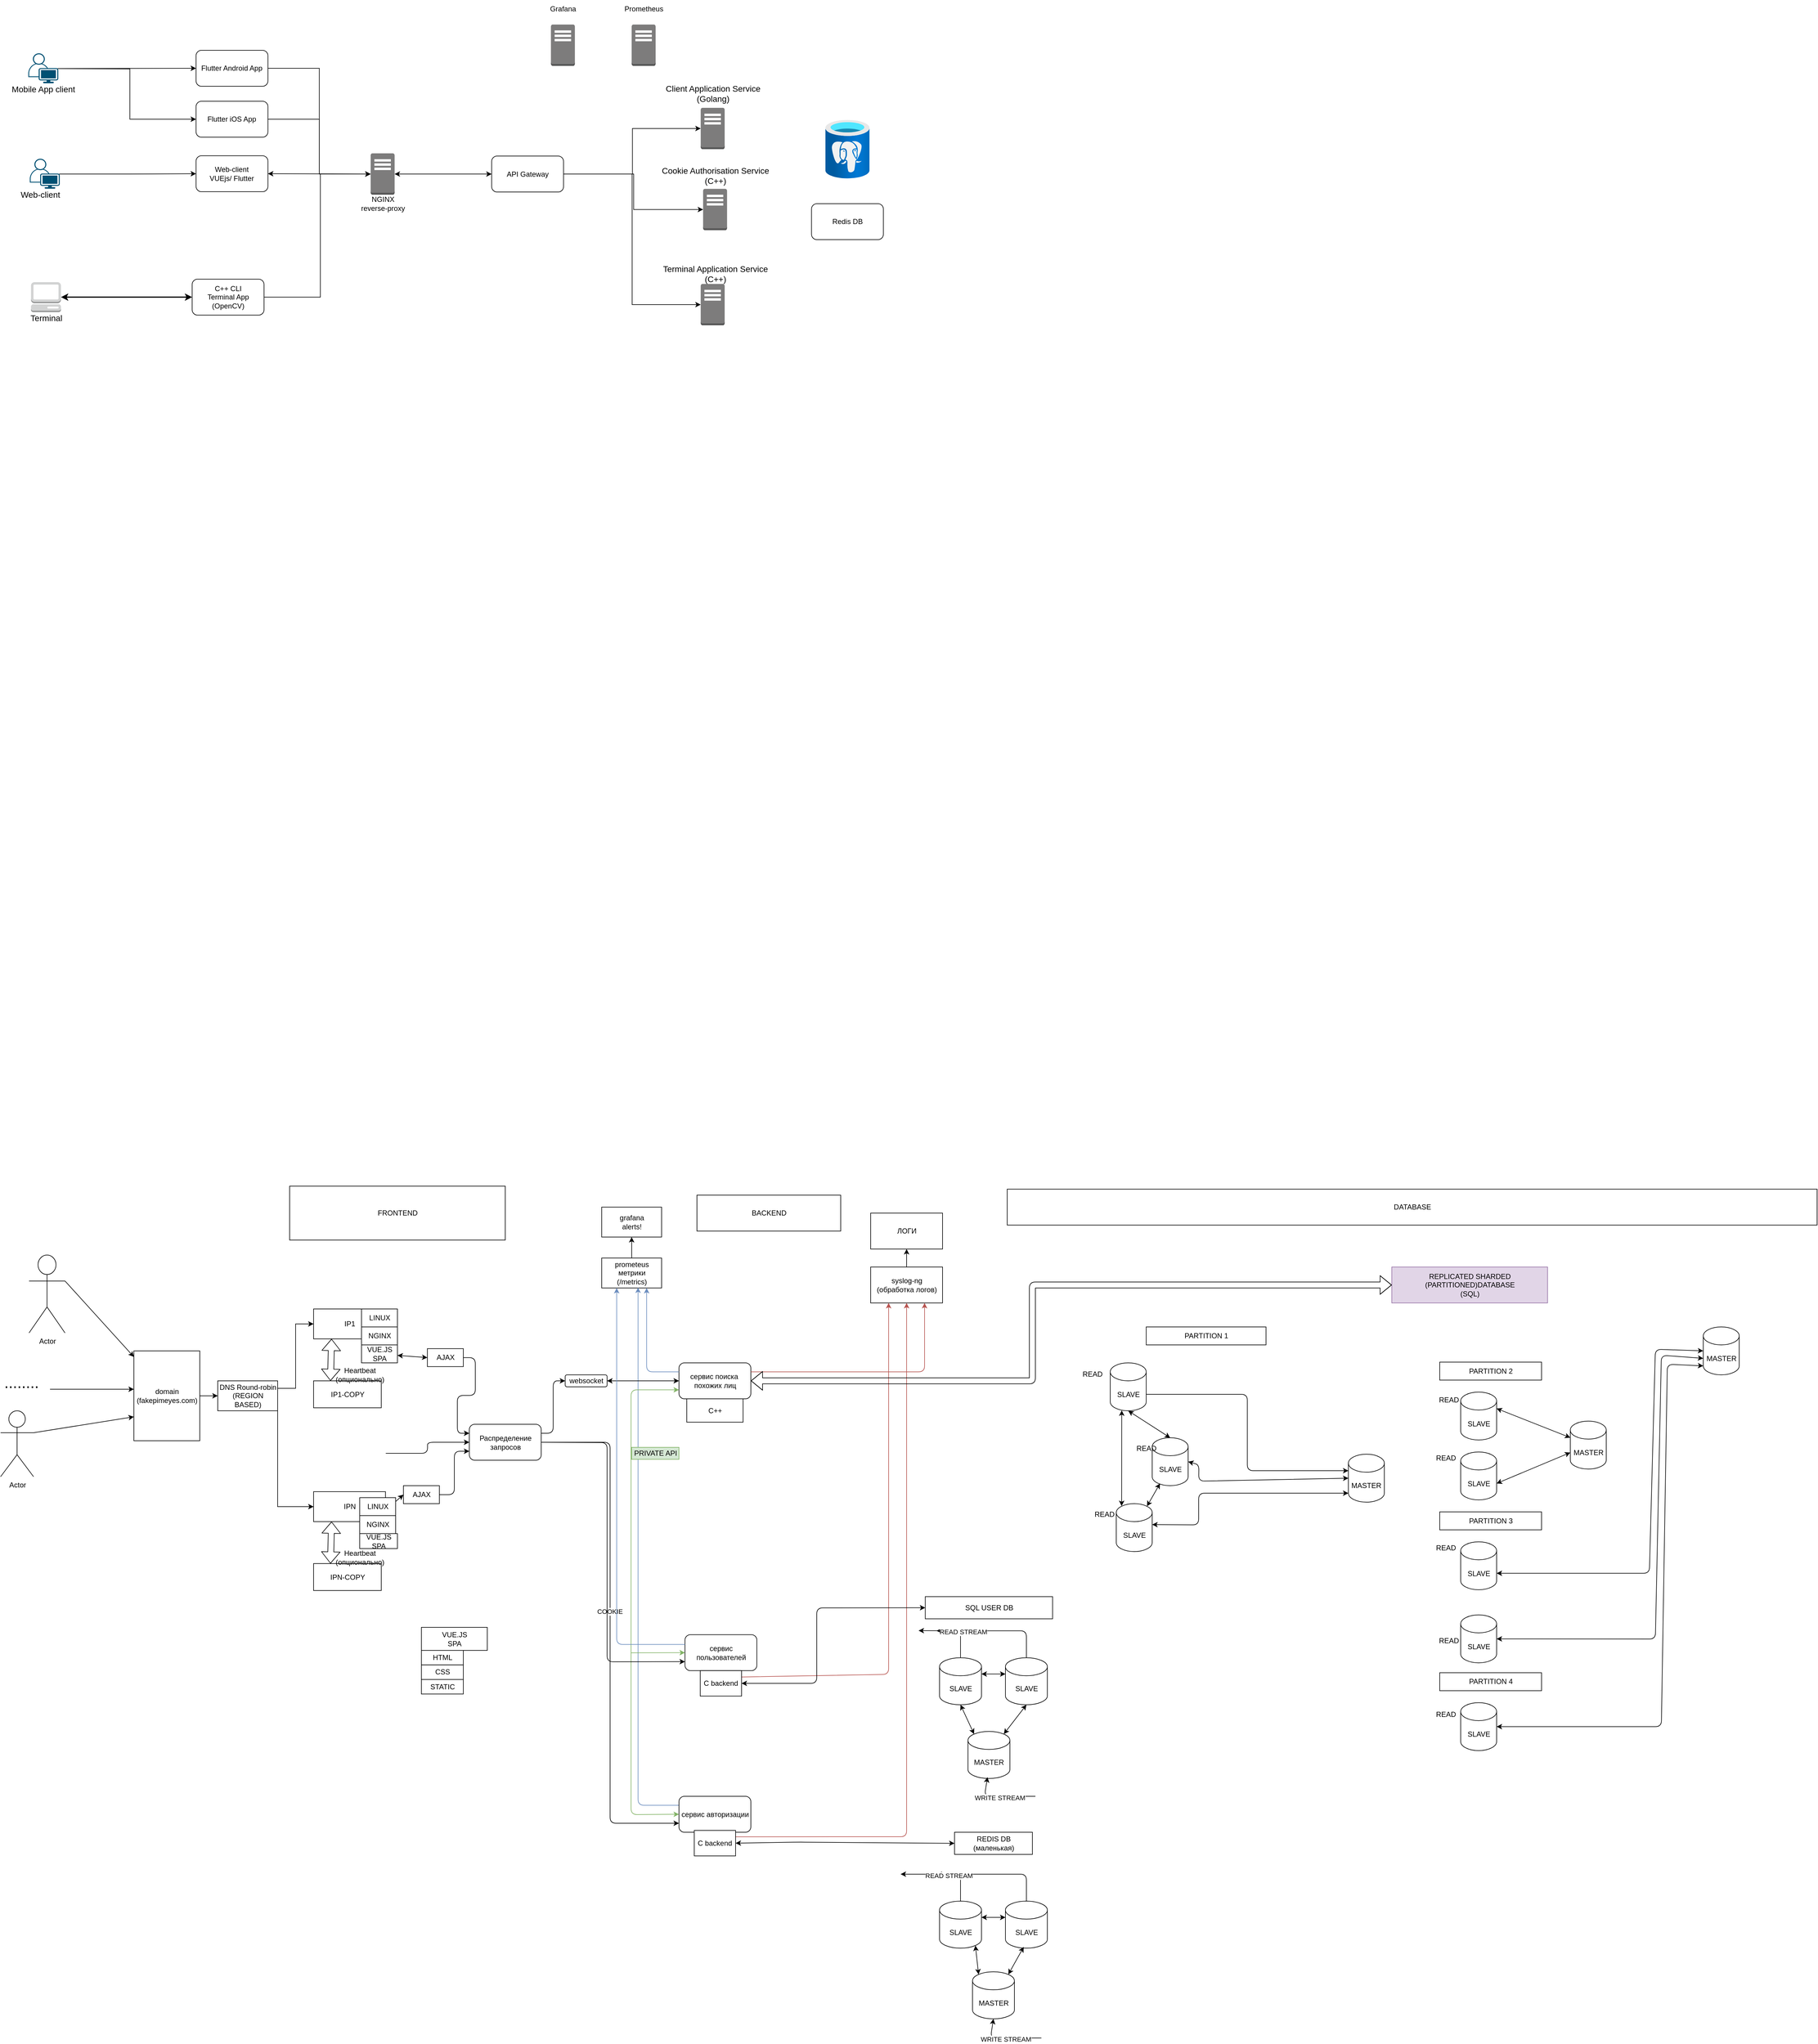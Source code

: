 <mxfile version="16.6.1" type="github">
  <diagram id="SW4DfvEqGbZ3StJW-6-M" name="Page-1">
    <mxGraphModel dx="19" dy="858" grid="1" gridSize="10" guides="1" tooltips="1" connect="1" arrows="1" fold="1" page="1" pageScale="1" pageWidth="1654" pageHeight="1169" math="0" shadow="0">
      <root>
        <mxCell id="0" />
        <mxCell id="1" parent="0" />
        <mxCell id="IJb-e8eg-xS6ZChyu8Ve-2" style="edgeStyle=orthogonalEdgeStyle;rounded=0;orthogonalLoop=1;jettySize=auto;html=1;exitX=0.98;exitY=0.51;exitDx=0;exitDy=0;exitPerimeter=0;entryX=0;entryY=0.5;entryDx=0;entryDy=0;" edge="1" parent="1" source="IJb-e8eg-xS6ZChyu8Ve-3" target="IJb-e8eg-xS6ZChyu8Ve-151">
          <mxGeometry relative="1" as="geometry" />
        </mxCell>
        <mxCell id="IJb-e8eg-xS6ZChyu8Ve-3" value="" style="points=[[0.35,0,0],[0.98,0.51,0],[1,0.71,0],[0.67,1,0],[0,0.795,0],[0,0.65,0]];verticalLabelPosition=bottom;html=1;verticalAlign=top;aspect=fixed;align=center;pointerEvents=1;shape=mxgraph.cisco19.user;fillColor=#005073;strokeColor=none;" vertex="1" parent="1">
          <mxGeometry x="1808.78" y="295" width="50" height="50" as="geometry" />
        </mxCell>
        <mxCell id="IJb-e8eg-xS6ZChyu8Ve-4" value="" style="outlineConnect=0;dashed=0;verticalLabelPosition=bottom;verticalAlign=top;align=center;html=1;shape=mxgraph.aws3.management_console;fillColor=#D2D3D3;gradientColor=none;" vertex="1" parent="1">
          <mxGeometry x="1810.78" y="501" width="50" height="50" as="geometry" />
        </mxCell>
        <mxCell id="IJb-e8eg-xS6ZChyu8Ve-5" value="" style="outlineConnect=0;dashed=0;verticalLabelPosition=bottom;verticalAlign=top;align=center;html=1;shape=mxgraph.aws3.traditional_server;fillColor=#7D7C7C;gradientColor=none;" vertex="1" parent="1">
          <mxGeometry x="2928.78" y="504" width="40" height="69" as="geometry" />
        </mxCell>
        <mxCell id="IJb-e8eg-xS6ZChyu8Ve-6" value="&lt;font style=&quot;font-size: 14px&quot;&gt;Terminal Application Service&lt;br&gt;(C++)&lt;br&gt;&lt;/font&gt;" style="text;html=1;align=center;verticalAlign=middle;resizable=0;points=[];autosize=1;strokeColor=none;" vertex="1" parent="1">
          <mxGeometry x="2860.28" y="470" width="185" height="34" as="geometry" />
        </mxCell>
        <mxCell id="IJb-e8eg-xS6ZChyu8Ve-7" value="&lt;font style=&quot;font-size: 14px&quot;&gt;Web-client&lt;/font&gt;" style="text;html=1;align=center;verticalAlign=middle;resizable=0;points=[];autosize=1;strokeColor=none;" vertex="1" parent="1">
          <mxGeometry x="1786.28" y="345" width="80" height="20" as="geometry" />
        </mxCell>
        <mxCell id="IJb-e8eg-xS6ZChyu8Ve-8" value="&lt;font style=&quot;font-size: 14px&quot;&gt;Terminal&lt;/font&gt;" style="text;html=1;align=center;verticalAlign=middle;resizable=0;points=[];autosize=1;strokeColor=none;" vertex="1" parent="1">
          <mxGeometry x="1800.78" y="551" width="70" height="20" as="geometry" />
        </mxCell>
        <mxCell id="IJb-e8eg-xS6ZChyu8Ve-9" value="" style="points=[[0.35,0,0],[0.98,0.51,0],[1,0.71,0],[0.67,1,0],[0,0.795,0],[0,0.65,0]];verticalLabelPosition=bottom;html=1;verticalAlign=top;aspect=fixed;align=center;pointerEvents=1;shape=mxgraph.cisco19.user;fillColor=#005073;strokeColor=none;" vertex="1" parent="1">
          <mxGeometry x="1806.28" y="119" width="50" height="50" as="geometry" />
        </mxCell>
        <mxCell id="IJb-e8eg-xS6ZChyu8Ve-10" value="&lt;font style=&quot;font-size: 14px&quot;&gt;Mobile App client&lt;/font&gt;" style="text;html=1;align=center;verticalAlign=middle;resizable=0;points=[];autosize=1;strokeColor=none;" vertex="1" parent="1">
          <mxGeometry x="1771.28" y="169" width="120" height="20" as="geometry" />
        </mxCell>
        <mxCell id="IJb-e8eg-xS6ZChyu8Ve-11" value="Actor" style="shape=umlActor;verticalLabelPosition=bottom;verticalAlign=top;html=1;outlineConnect=0;" vertex="1" parent="1">
          <mxGeometry x="1807.5" y="2125" width="60" height="130" as="geometry" />
        </mxCell>
        <mxCell id="IJb-e8eg-xS6ZChyu8Ve-12" value="Actor" style="shape=umlActor;verticalLabelPosition=bottom;verticalAlign=top;html=1;outlineConnect=0;" vertex="1" parent="1">
          <mxGeometry x="1760" y="2385" width="55" height="110" as="geometry" />
        </mxCell>
        <mxCell id="IJb-e8eg-xS6ZChyu8Ve-13" value="" style="endArrow=classic;html=1;exitX=1;exitY=0.333;exitDx=0;exitDy=0;exitPerimeter=0;" edge="1" parent="1" source="IJb-e8eg-xS6ZChyu8Ve-12">
          <mxGeometry width="50" height="50" relative="1" as="geometry">
            <mxPoint x="1867.5" y="2475" as="sourcePoint" />
            <mxPoint x="1982.5" y="2395" as="targetPoint" />
          </mxGeometry>
        </mxCell>
        <mxCell id="IJb-e8eg-xS6ZChyu8Ve-14" value="" style="endArrow=classic;html=1;" edge="1" parent="1">
          <mxGeometry width="50" height="50" relative="1" as="geometry">
            <mxPoint x="1842.5" y="2349.0" as="sourcePoint" />
            <mxPoint x="1982.5" y="2349.0" as="targetPoint" />
          </mxGeometry>
        </mxCell>
        <mxCell id="IJb-e8eg-xS6ZChyu8Ve-15" value="" style="endArrow=classic;html=1;exitX=1;exitY=0.333;exitDx=0;exitDy=0;exitPerimeter=0;" edge="1" parent="1" source="IJb-e8eg-xS6ZChyu8Ve-11">
          <mxGeometry width="50" height="50" relative="1" as="geometry">
            <mxPoint x="1867.5" y="2195.42" as="sourcePoint" />
            <mxPoint x="1982.5" y="2295" as="targetPoint" />
          </mxGeometry>
        </mxCell>
        <mxCell id="IJb-e8eg-xS6ZChyu8Ve-16" value="&lt;font style=&quot;font-size: 26px&quot;&gt;........&lt;/font&gt;" style="text;html=1;strokeColor=none;fillColor=none;align=center;verticalAlign=middle;whiteSpace=wrap;rounded=0;" vertex="1" parent="1">
          <mxGeometry x="1775" y="2327.5" width="40" height="20" as="geometry" />
        </mxCell>
        <mxCell id="IJb-e8eg-xS6ZChyu8Ve-17" style="edgeStyle=orthogonalEdgeStyle;rounded=0;orthogonalLoop=1;jettySize=auto;html=1;exitX=1;exitY=0.5;exitDx=0;exitDy=0;entryX=0;entryY=0.5;entryDx=0;entryDy=0;" edge="1" parent="1" source="IJb-e8eg-xS6ZChyu8Ve-18" target="IJb-e8eg-xS6ZChyu8Ve-21">
          <mxGeometry relative="1" as="geometry" />
        </mxCell>
        <mxCell id="IJb-e8eg-xS6ZChyu8Ve-18" value="domain&lt;br&gt;(fakepimeyes.com)" style="rounded=0;whiteSpace=wrap;html=1;" vertex="1" parent="1">
          <mxGeometry x="1982.5" y="2285" width="110" height="150" as="geometry" />
        </mxCell>
        <mxCell id="IJb-e8eg-xS6ZChyu8Ve-19" style="edgeStyle=orthogonalEdgeStyle;rounded=0;orthogonalLoop=1;jettySize=auto;html=1;exitX=1;exitY=0.25;exitDx=0;exitDy=0;entryX=0;entryY=0.5;entryDx=0;entryDy=0;" edge="1" parent="1" source="IJb-e8eg-xS6ZChyu8Ve-21" target="IJb-e8eg-xS6ZChyu8Ve-22">
          <mxGeometry relative="1" as="geometry" />
        </mxCell>
        <mxCell id="IJb-e8eg-xS6ZChyu8Ve-20" style="edgeStyle=orthogonalEdgeStyle;rounded=0;orthogonalLoop=1;jettySize=auto;html=1;exitX=1;exitY=1;exitDx=0;exitDy=0;entryX=0;entryY=0.5;entryDx=0;entryDy=0;" edge="1" parent="1" source="IJb-e8eg-xS6ZChyu8Ve-21" target="IJb-e8eg-xS6ZChyu8Ve-23">
          <mxGeometry relative="1" as="geometry" />
        </mxCell>
        <mxCell id="IJb-e8eg-xS6ZChyu8Ve-21" value="DNS Round-robin&lt;br&gt;(REGION BASED)" style="rounded=0;whiteSpace=wrap;html=1;" vertex="1" parent="1">
          <mxGeometry x="2122.5" y="2335" width="100" height="50" as="geometry" />
        </mxCell>
        <mxCell id="IJb-e8eg-xS6ZChyu8Ve-22" value="IP1" style="rounded=0;whiteSpace=wrap;html=1;" vertex="1" parent="1">
          <mxGeometry x="2282.5" y="2215" width="120" height="50" as="geometry" />
        </mxCell>
        <mxCell id="IJb-e8eg-xS6ZChyu8Ve-23" value="IPN" style="rounded=0;whiteSpace=wrap;html=1;" vertex="1" parent="1">
          <mxGeometry x="2282.5" y="2520" width="120" height="50" as="geometry" />
        </mxCell>
        <mxCell id="IJb-e8eg-xS6ZChyu8Ve-24" value="NGINX" style="rounded=0;whiteSpace=wrap;html=1;" vertex="1" parent="1">
          <mxGeometry x="2362.5" y="2245" width="60" height="30" as="geometry" />
        </mxCell>
        <mxCell id="IJb-e8eg-xS6ZChyu8Ve-25" value="NGINX" style="rounded=0;whiteSpace=wrap;html=1;" vertex="1" parent="1">
          <mxGeometry x="2359.5" y="2560" width="60" height="30" as="geometry" />
        </mxCell>
        <mxCell id="IJb-e8eg-xS6ZChyu8Ve-26" value="FRONTEND" style="rounded=0;whiteSpace=wrap;html=1;" vertex="1" parent="1">
          <mxGeometry x="2242.5" y="2010" width="360" height="90" as="geometry" />
        </mxCell>
        <mxCell id="IJb-e8eg-xS6ZChyu8Ve-27" value="BACKEND" style="rounded=0;whiteSpace=wrap;html=1;" vertex="1" parent="1">
          <mxGeometry x="2922.5" y="2025" width="240" height="60" as="geometry" />
        </mxCell>
        <mxCell id="IJb-e8eg-xS6ZChyu8Ve-28" value="REPLICATED SHARDED (PARTITIONED)DATABASE&lt;br&gt;(SQL)" style="rounded=0;whiteSpace=wrap;html=1;fillColor=#e1d5e7;strokeColor=#9673a6;" vertex="1" parent="1">
          <mxGeometry x="4082.5" y="2145" width="260" height="60" as="geometry" />
        </mxCell>
        <mxCell id="IJb-e8eg-xS6ZChyu8Ve-29" value="MASTER" style="shape=cylinder3;whiteSpace=wrap;html=1;boundedLbl=1;backgroundOutline=1;size=15;" vertex="1" parent="1">
          <mxGeometry x="4010.05" y="2457.5" width="60" height="80" as="geometry" />
        </mxCell>
        <mxCell id="IJb-e8eg-xS6ZChyu8Ve-30" value="SLAVE" style="shape=cylinder3;whiteSpace=wrap;html=1;boundedLbl=1;backgroundOutline=1;size=15;" vertex="1" parent="1">
          <mxGeometry x="3622.5" y="2540" width="60" height="80" as="geometry" />
        </mxCell>
        <mxCell id="IJb-e8eg-xS6ZChyu8Ve-31" value="VUE.JS&lt;br&gt;SPA" style="rounded=0;whiteSpace=wrap;html=1;" vertex="1" parent="1">
          <mxGeometry x="2462.5" y="2746.5" width="110" height="38.5" as="geometry" />
        </mxCell>
        <mxCell id="IJb-e8eg-xS6ZChyu8Ve-32" value="VUE.JS&lt;br&gt;SPA" style="rounded=0;whiteSpace=wrap;html=1;" vertex="1" parent="1">
          <mxGeometry x="2362.5" y="2275" width="60" height="30" as="geometry" />
        </mxCell>
        <mxCell id="IJb-e8eg-xS6ZChyu8Ve-33" style="edgeStyle=orthogonalEdgeStyle;rounded=1;jumpStyle=arc;orthogonalLoop=1;jettySize=auto;html=1;exitX=1;exitY=0.5;exitDx=0;exitDy=0;entryX=0;entryY=0.25;entryDx=0;entryDy=0;" edge="1" parent="1" source="IJb-e8eg-xS6ZChyu8Ve-34" target="IJb-e8eg-xS6ZChyu8Ve-68">
          <mxGeometry relative="1" as="geometry" />
        </mxCell>
        <mxCell id="IJb-e8eg-xS6ZChyu8Ve-34" value="AJAX" style="rounded=0;whiteSpace=wrap;html=1;" vertex="1" parent="1">
          <mxGeometry x="2472.5" y="2281.25" width="60" height="30" as="geometry" />
        </mxCell>
        <mxCell id="IJb-e8eg-xS6ZChyu8Ve-35" value="" style="endArrow=classic;startArrow=classic;html=1;entryX=0;entryY=0.5;entryDx=0;entryDy=0;exitX=1;exitY=0.5;exitDx=0;exitDy=0;" edge="1" parent="1" target="IJb-e8eg-xS6ZChyu8Ve-34">
          <mxGeometry width="50" height="50" relative="1" as="geometry">
            <mxPoint x="2422.5" y="2292.5" as="sourcePoint" />
            <mxPoint x="2562.5" y="2257.5" as="targetPoint" />
          </mxGeometry>
        </mxCell>
        <mxCell id="IJb-e8eg-xS6ZChyu8Ve-36" value="SLAVE" style="shape=cylinder3;whiteSpace=wrap;html=1;boundedLbl=1;backgroundOutline=1;size=15;" vertex="1" parent="1">
          <mxGeometry x="3682.5" y="2430" width="60" height="80" as="geometry" />
        </mxCell>
        <mxCell id="IJb-e8eg-xS6ZChyu8Ve-37" style="edgeStyle=orthogonalEdgeStyle;rounded=1;orthogonalLoop=1;jettySize=auto;html=1;exitX=1;exitY=0;exitDx=0;exitDy=52.5;exitPerimeter=0;entryX=0;entryY=0;entryDx=0;entryDy=27.5;entryPerimeter=0;jumpStyle=arc;" edge="1" parent="1" source="IJb-e8eg-xS6ZChyu8Ve-38" target="IJb-e8eg-xS6ZChyu8Ve-29">
          <mxGeometry relative="1" as="geometry" />
        </mxCell>
        <mxCell id="IJb-e8eg-xS6ZChyu8Ve-38" value="SLAVE" style="shape=cylinder3;whiteSpace=wrap;html=1;boundedLbl=1;backgroundOutline=1;size=15;" vertex="1" parent="1">
          <mxGeometry x="3612.5" y="2305" width="60" height="80" as="geometry" />
        </mxCell>
        <mxCell id="IJb-e8eg-xS6ZChyu8Ve-39" value="DATABASE" style="rounded=0;whiteSpace=wrap;html=1;" vertex="1" parent="1">
          <mxGeometry x="3440.5" y="2015" width="1352" height="60" as="geometry" />
        </mxCell>
        <mxCell id="IJb-e8eg-xS6ZChyu8Ve-40" value="IP1-COPY" style="rounded=0;whiteSpace=wrap;html=1;" vertex="1" parent="1">
          <mxGeometry x="2282.5" y="2335" width="113" height="45" as="geometry" />
        </mxCell>
        <mxCell id="IJb-e8eg-xS6ZChyu8Ve-41" value="" style="shape=flexArrow;endArrow=classic;startArrow=classic;html=1;entryX=0.25;entryY=1;entryDx=0;entryDy=0;exitX=0.25;exitY=0;exitDx=0;exitDy=0;" edge="1" parent="1" source="IJb-e8eg-xS6ZChyu8Ve-40" target="IJb-e8eg-xS6ZChyu8Ve-22">
          <mxGeometry width="50" height="50" relative="1" as="geometry">
            <mxPoint x="2322.5" y="2355" as="sourcePoint" />
            <mxPoint x="2372.5" y="2305" as="targetPoint" />
          </mxGeometry>
        </mxCell>
        <mxCell id="IJb-e8eg-xS6ZChyu8Ve-42" value="Heartbeat (опционально)" style="text;html=1;strokeColor=none;fillColor=none;align=center;verticalAlign=middle;whiteSpace=wrap;rounded=0;" vertex="1" parent="1">
          <mxGeometry x="2339.5" y="2315" width="40" height="20" as="geometry" />
        </mxCell>
        <mxCell id="IJb-e8eg-xS6ZChyu8Ve-43" value="IPN-COPY" style="rounded=0;whiteSpace=wrap;html=1;" vertex="1" parent="1">
          <mxGeometry x="2282.5" y="2640" width="113" height="45" as="geometry" />
        </mxCell>
        <mxCell id="IJb-e8eg-xS6ZChyu8Ve-44" value="" style="shape=flexArrow;endArrow=classic;startArrow=classic;html=1;entryX=0.25;entryY=1;entryDx=0;entryDy=0;exitX=0.25;exitY=0;exitDx=0;exitDy=0;" edge="1" parent="1" source="IJb-e8eg-xS6ZChyu8Ve-43">
          <mxGeometry width="50" height="50" relative="1" as="geometry">
            <mxPoint x="2322.5" y="2660" as="sourcePoint" />
            <mxPoint x="2312.5" y="2570" as="targetPoint" />
          </mxGeometry>
        </mxCell>
        <mxCell id="IJb-e8eg-xS6ZChyu8Ve-45" value="Heartbeat&lt;br&gt;(опционально)" style="text;html=1;strokeColor=none;fillColor=none;align=center;verticalAlign=middle;whiteSpace=wrap;rounded=0;" vertex="1" parent="1">
          <mxGeometry x="2339.5" y="2620" width="40" height="20" as="geometry" />
        </mxCell>
        <mxCell id="IJb-e8eg-xS6ZChyu8Ve-46" value="" style="endArrow=classic;startArrow=classic;html=1;entryX=1;entryY=0.5;entryDx=0;entryDy=0;entryPerimeter=0;exitX=0;exitY=0.5;exitDx=0;exitDy=0;exitPerimeter=0;" edge="1" parent="1" source="IJb-e8eg-xS6ZChyu8Ve-29" target="IJb-e8eg-xS6ZChyu8Ve-36">
          <mxGeometry width="50" height="50" relative="1" as="geometry">
            <mxPoint x="3801.2" y="2449.35" as="sourcePoint" />
            <mxPoint x="3662.5" y="2395" as="targetPoint" />
            <Array as="points">
              <mxPoint x="3760.05" y="2502.5" />
              <mxPoint x="3760.5" y="2475" />
            </Array>
          </mxGeometry>
        </mxCell>
        <mxCell id="IJb-e8eg-xS6ZChyu8Ve-47" value="" style="endArrow=classic;startArrow=classic;html=1;entryX=1;entryY=0.5;entryDx=0;entryDy=0;entryPerimeter=0;exitX=0;exitY=1;exitDx=0;exitDy=-15;exitPerimeter=0;" edge="1" parent="1" source="IJb-e8eg-xS6ZChyu8Ve-29">
          <mxGeometry width="50" height="50" relative="1" as="geometry">
            <mxPoint x="3782.5" y="2595" as="sourcePoint" />
            <mxPoint x="3682.5" y="2575" as="targetPoint" />
            <Array as="points">
              <mxPoint x="3760.05" y="2522.5" />
              <mxPoint x="3760.05" y="2575.5" />
            </Array>
          </mxGeometry>
        </mxCell>
        <mxCell id="IJb-e8eg-xS6ZChyu8Ve-48" value="PARTITION 1" style="rounded=0;whiteSpace=wrap;html=1;" vertex="1" parent="1">
          <mxGeometry x="3672.5" y="2245" width="200" height="30" as="geometry" />
        </mxCell>
        <mxCell id="IJb-e8eg-xS6ZChyu8Ve-49" value="PARTITION 2" style="rounded=0;whiteSpace=wrap;html=1;" vertex="1" parent="1">
          <mxGeometry x="4162.5" y="2303.75" width="170" height="30" as="geometry" />
        </mxCell>
        <mxCell id="IJb-e8eg-xS6ZChyu8Ve-50" value="MASTER" style="shape=cylinder3;whiteSpace=wrap;html=1;boundedLbl=1;backgroundOutline=1;size=15;" vertex="1" parent="1">
          <mxGeometry x="4602.5" y="2245" width="60" height="80" as="geometry" />
        </mxCell>
        <mxCell id="IJb-e8eg-xS6ZChyu8Ve-51" value="SLAVE" style="shape=cylinder3;whiteSpace=wrap;html=1;boundedLbl=1;backgroundOutline=1;size=15;" vertex="1" parent="1">
          <mxGeometry x="4197.5" y="2453.75" width="60" height="80" as="geometry" />
        </mxCell>
        <mxCell id="IJb-e8eg-xS6ZChyu8Ve-52" value="SLAVE" style="shape=cylinder3;whiteSpace=wrap;html=1;boundedLbl=1;backgroundOutline=1;size=15;" vertex="1" parent="1">
          <mxGeometry x="4197.5" y="2353.75" width="60" height="80" as="geometry" />
        </mxCell>
        <mxCell id="IJb-e8eg-xS6ZChyu8Ve-53" value="PARTITION 3" style="rounded=0;whiteSpace=wrap;html=1;" vertex="1" parent="1">
          <mxGeometry x="4162.5" y="2553.75" width="170" height="30" as="geometry" />
        </mxCell>
        <mxCell id="IJb-e8eg-xS6ZChyu8Ve-54" value="SLAVE" style="shape=cylinder3;whiteSpace=wrap;html=1;boundedLbl=1;backgroundOutline=1;size=15;" vertex="1" parent="1">
          <mxGeometry x="4197.5" y="2725.75" width="60" height="80" as="geometry" />
        </mxCell>
        <mxCell id="IJb-e8eg-xS6ZChyu8Ve-55" value="SLAVE" style="shape=cylinder3;whiteSpace=wrap;html=1;boundedLbl=1;backgroundOutline=1;size=15;" vertex="1" parent="1">
          <mxGeometry x="4197.5" y="2603.75" width="60" height="80" as="geometry" />
        </mxCell>
        <mxCell id="IJb-e8eg-xS6ZChyu8Ve-56" value="" style="endArrow=classic;startArrow=classic;html=1;exitX=1;exitY=0;exitDx=0;exitDy=52.5;exitPerimeter=0;entryX=0;entryY=0.5;entryDx=0;entryDy=0;entryPerimeter=0;" edge="1" parent="1" source="IJb-e8eg-xS6ZChyu8Ve-55" target="IJb-e8eg-xS6ZChyu8Ve-50">
          <mxGeometry width="50" height="50" relative="1" as="geometry">
            <mxPoint x="4362.5" y="2662.25" as="sourcePoint" />
            <mxPoint x="4412.5" y="2612.25" as="targetPoint" />
            <Array as="points">
              <mxPoint x="4512.5" y="2656.25" />
              <mxPoint x="4522.5" y="2282.25" />
            </Array>
          </mxGeometry>
        </mxCell>
        <mxCell id="IJb-e8eg-xS6ZChyu8Ve-57" value="" style="endArrow=classic;startArrow=classic;html=1;exitX=1;exitY=0.5;exitDx=0;exitDy=0;exitPerimeter=0;entryX=0;entryY=0;entryDx=0;entryDy=52.5;entryPerimeter=0;" edge="1" parent="1" source="IJb-e8eg-xS6ZChyu8Ve-54" target="IJb-e8eg-xS6ZChyu8Ve-50">
          <mxGeometry width="50" height="50" relative="1" as="geometry">
            <mxPoint x="4267.5" y="2666.25" as="sourcePoint" />
            <mxPoint x="4602.5" y="2292.25" as="targetPoint" />
            <Array as="points">
              <mxPoint x="4522.5" y="2766" />
              <mxPoint x="4532.5" y="2292.25" />
            </Array>
          </mxGeometry>
        </mxCell>
        <mxCell id="IJb-e8eg-xS6ZChyu8Ve-58" style="edgeStyle=orthogonalEdgeStyle;rounded=1;jumpStyle=arc;orthogonalLoop=1;jettySize=auto;html=1;exitX=1;exitY=0.5;exitDx=0;exitDy=0;entryX=0;entryY=0.5;entryDx=0;entryDy=0;" edge="1" parent="1" source="IJb-e8eg-xS6ZChyu8Ve-59" target="IJb-e8eg-xS6ZChyu8Ve-68">
          <mxGeometry relative="1" as="geometry" />
        </mxCell>
        <mxCell id="IJb-e8eg-xS6ZChyu8Ve-59" value="" style="shape=image;html=1;verticalAlign=top;verticalLabelPosition=bottom;labelBackgroundColor=#ffffff;imageAspect=0;aspect=fixed;image=https://cdn4.iconfinder.com/data/icons/essential-app-1/16/dot-more-menu-hide-128.png" vertex="1" parent="1">
          <mxGeometry x="2275" y="2392" width="128" height="128" as="geometry" />
        </mxCell>
        <mxCell id="IJb-e8eg-xS6ZChyu8Ve-60" value="PARTITION 4" style="rounded=0;whiteSpace=wrap;html=1;" vertex="1" parent="1">
          <mxGeometry x="4162.5" y="2822.25" width="170" height="30" as="geometry" />
        </mxCell>
        <mxCell id="IJb-e8eg-xS6ZChyu8Ve-61" value="SLAVE" style="shape=cylinder3;whiteSpace=wrap;html=1;boundedLbl=1;backgroundOutline=1;size=15;" vertex="1" parent="1">
          <mxGeometry x="4197.5" y="2872.25" width="60" height="80" as="geometry" />
        </mxCell>
        <mxCell id="IJb-e8eg-xS6ZChyu8Ve-62" value="" style="endArrow=classic;startArrow=classic;html=1;exitX=1;exitY=0.5;exitDx=0;exitDy=0;exitPerimeter=0;entryX=0;entryY=1;entryDx=0;entryDy=-15;entryPerimeter=0;" edge="1" parent="1" source="IJb-e8eg-xS6ZChyu8Ve-61" target="IJb-e8eg-xS6ZChyu8Ve-50">
          <mxGeometry width="50" height="50" relative="1" as="geometry">
            <mxPoint x="4312.5" y="2932.25" as="sourcePoint" />
            <mxPoint x="4362.5" y="2882.25" as="targetPoint" />
            <Array as="points">
              <mxPoint x="4532.5" y="2912.25" />
              <mxPoint x="4542.5" y="2307.25" />
            </Array>
          </mxGeometry>
        </mxCell>
        <mxCell id="IJb-e8eg-xS6ZChyu8Ve-63" value="MASTER" style="shape=cylinder3;whiteSpace=wrap;html=1;boundedLbl=1;backgroundOutline=1;size=15;" vertex="1" parent="1">
          <mxGeometry x="4380.5" y="2402.25" width="60" height="80" as="geometry" />
        </mxCell>
        <mxCell id="IJb-e8eg-xS6ZChyu8Ve-64" value="" style="endArrow=classic;startArrow=classic;html=1;entryX=0;entryY=0;entryDx=0;entryDy=27.5;entryPerimeter=0;exitX=1;exitY=0;exitDx=0;exitDy=27.5;exitPerimeter=0;" edge="1" parent="1" source="IJb-e8eg-xS6ZChyu8Ve-52" target="IJb-e8eg-xS6ZChyu8Ve-63">
          <mxGeometry width="50" height="50" relative="1" as="geometry">
            <mxPoint x="4312.5" y="2452.25" as="sourcePoint" />
            <mxPoint x="4362.5" y="2402.25" as="targetPoint" />
          </mxGeometry>
        </mxCell>
        <mxCell id="IJb-e8eg-xS6ZChyu8Ve-65" value="" style="endArrow=classic;startArrow=classic;html=1;entryX=0;entryY=0;entryDx=0;entryDy=52.5;entryPerimeter=0;exitX=1;exitY=0;exitDx=0;exitDy=52.5;exitPerimeter=0;" edge="1" parent="1" source="IJb-e8eg-xS6ZChyu8Ve-51" target="IJb-e8eg-xS6ZChyu8Ve-63">
          <mxGeometry width="50" height="50" relative="1" as="geometry">
            <mxPoint x="4267.5" y="2391.25" as="sourcePoint" />
            <mxPoint x="4390.5" y="2439.75" as="targetPoint" />
          </mxGeometry>
        </mxCell>
        <mxCell id="IJb-e8eg-xS6ZChyu8Ve-66" style="edgeStyle=orthogonalEdgeStyle;rounded=1;jumpStyle=arc;orthogonalLoop=1;jettySize=auto;html=1;exitX=1;exitY=0.5;exitDx=0;exitDy=0;entryX=0;entryY=0.75;entryDx=0;entryDy=0;" edge="1" parent="1" source="IJb-e8eg-xS6ZChyu8Ve-68" target="IJb-e8eg-xS6ZChyu8Ve-93">
          <mxGeometry relative="1" as="geometry" />
        </mxCell>
        <mxCell id="IJb-e8eg-xS6ZChyu8Ve-67" value="COOKIE" style="edgeLabel;html=1;align=center;verticalAlign=middle;resizable=0;points=[];" vertex="1" connectable="0" parent="IJb-e8eg-xS6ZChyu8Ve-66">
          <mxGeometry x="-0.082" y="-1" relative="1" as="geometry">
            <mxPoint as="offset" />
          </mxGeometry>
        </mxCell>
        <mxCell id="IJb-e8eg-xS6ZChyu8Ve-68" value="Распределение запросов" style="rounded=1;whiteSpace=wrap;html=1;" vertex="1" parent="1">
          <mxGeometry x="2542.5" y="2407.5" width="120" height="60" as="geometry" />
        </mxCell>
        <mxCell id="IJb-e8eg-xS6ZChyu8Ve-69" style="edgeStyle=orthogonalEdgeStyle;rounded=1;jumpStyle=arc;orthogonalLoop=1;jettySize=auto;html=1;exitX=1;exitY=0.5;exitDx=0;exitDy=0;entryX=0;entryY=0.75;entryDx=0;entryDy=0;" edge="1" parent="1" source="IJb-e8eg-xS6ZChyu8Ve-70" target="IJb-e8eg-xS6ZChyu8Ve-68">
          <mxGeometry relative="1" as="geometry" />
        </mxCell>
        <mxCell id="IJb-e8eg-xS6ZChyu8Ve-70" value="AJAX" style="rounded=0;whiteSpace=wrap;html=1;" vertex="1" parent="1">
          <mxGeometry x="2432.5" y="2510" width="60" height="30" as="geometry" />
        </mxCell>
        <mxCell id="IJb-e8eg-xS6ZChyu8Ve-71" value="" style="endArrow=classic;startArrow=classic;html=1;entryX=0;entryY=0.5;entryDx=0;entryDy=0;exitX=1;exitY=0.5;exitDx=0;exitDy=0;" edge="1" parent="1" target="IJb-e8eg-xS6ZChyu8Ve-70">
          <mxGeometry width="50" height="50" relative="1" as="geometry">
            <mxPoint x="2402.5" y="2551.25" as="sourcePoint" />
            <mxPoint x="2542.5" y="2516.25" as="targetPoint" />
          </mxGeometry>
        </mxCell>
        <mxCell id="IJb-e8eg-xS6ZChyu8Ve-72" value="READ" style="text;html=1;strokeColor=none;fillColor=none;align=center;verticalAlign=middle;whiteSpace=wrap;rounded=0;" vertex="1" parent="1">
          <mxGeometry x="3652.5" y="2437.5" width="40" height="20" as="geometry" />
        </mxCell>
        <mxCell id="IJb-e8eg-xS6ZChyu8Ve-73" value="READ" style="text;html=1;strokeColor=none;fillColor=none;align=center;verticalAlign=middle;whiteSpace=wrap;rounded=0;" vertex="1" parent="1">
          <mxGeometry x="3582.5" y="2547.5" width="40" height="20" as="geometry" />
        </mxCell>
        <mxCell id="IJb-e8eg-xS6ZChyu8Ve-74" value="READ" style="text;html=1;strokeColor=none;fillColor=none;align=center;verticalAlign=middle;whiteSpace=wrap;rounded=0;" vertex="1" parent="1">
          <mxGeometry x="3562.5" y="2313.75" width="40" height="20" as="geometry" />
        </mxCell>
        <mxCell id="IJb-e8eg-xS6ZChyu8Ve-75" value="READ" style="text;html=1;strokeColor=none;fillColor=none;align=center;verticalAlign=middle;whiteSpace=wrap;rounded=0;" vertex="1" parent="1">
          <mxGeometry x="4157.5" y="2357.25" width="40" height="20" as="geometry" />
        </mxCell>
        <mxCell id="IJb-e8eg-xS6ZChyu8Ve-76" value="READ" style="text;html=1;strokeColor=none;fillColor=none;align=center;verticalAlign=middle;whiteSpace=wrap;rounded=0;" vertex="1" parent="1">
          <mxGeometry x="4152.5" y="2453.75" width="40" height="20" as="geometry" />
        </mxCell>
        <mxCell id="IJb-e8eg-xS6ZChyu8Ve-77" value="READ" style="text;html=1;strokeColor=none;fillColor=none;align=center;verticalAlign=middle;whiteSpace=wrap;rounded=0;" vertex="1" parent="1">
          <mxGeometry x="4152.5" y="2603.75" width="40" height="20" as="geometry" />
        </mxCell>
        <mxCell id="IJb-e8eg-xS6ZChyu8Ve-78" value="READ" style="text;html=1;strokeColor=none;fillColor=none;align=center;verticalAlign=middle;whiteSpace=wrap;rounded=0;" vertex="1" parent="1">
          <mxGeometry x="4157.5" y="2758.75" width="40" height="20" as="geometry" />
        </mxCell>
        <mxCell id="IJb-e8eg-xS6ZChyu8Ve-79" value="READ" style="text;html=1;strokeColor=none;fillColor=none;align=center;verticalAlign=middle;whiteSpace=wrap;rounded=0;" vertex="1" parent="1">
          <mxGeometry x="4152.5" y="2882.25" width="40" height="20" as="geometry" />
        </mxCell>
        <mxCell id="IJb-e8eg-xS6ZChyu8Ve-80" style="edgeStyle=orthogonalEdgeStyle;rounded=1;jumpStyle=arc;orthogonalLoop=1;jettySize=auto;html=1;exitX=0.5;exitY=0;exitDx=0;exitDy=0;entryX=0.5;entryY=1;entryDx=0;entryDy=0;" edge="1" parent="1" source="IJb-e8eg-xS6ZChyu8Ve-81" target="IJb-e8eg-xS6ZChyu8Ve-84">
          <mxGeometry relative="1" as="geometry" />
        </mxCell>
        <mxCell id="IJb-e8eg-xS6ZChyu8Ve-81" value="syslog-ng&lt;br&gt;(обработка логов)" style="rounded=0;whiteSpace=wrap;html=1;" vertex="1" parent="1">
          <mxGeometry x="3212.5" y="2145" width="120" height="60" as="geometry" />
        </mxCell>
        <mxCell id="IJb-e8eg-xS6ZChyu8Ve-82" value="" style="endArrow=classic;html=1;entryX=0.25;entryY=1;entryDx=0;entryDy=0;exitX=1;exitY=0.25;exitDx=0;exitDy=0;fillColor=#f8cecc;strokeColor=#b85450;" edge="1" parent="1" source="IJb-e8eg-xS6ZChyu8Ve-127" target="IJb-e8eg-xS6ZChyu8Ve-81">
          <mxGeometry width="50" height="50" relative="1" as="geometry">
            <mxPoint x="3202.5" y="2363.75" as="sourcePoint" />
            <mxPoint x="3282.5" y="2375" as="targetPoint" />
            <Array as="points">
              <mxPoint x="3242.5" y="2825" />
              <mxPoint x="3242.5" y="2364" />
            </Array>
          </mxGeometry>
        </mxCell>
        <mxCell id="IJb-e8eg-xS6ZChyu8Ve-83" value="" style="endArrow=classic;html=1;entryX=0.5;entryY=1;entryDx=0;entryDy=0;exitX=1;exitY=0.25;exitDx=0;exitDy=0;fillColor=#f8cecc;strokeColor=#b85450;" edge="1" parent="1" source="IJb-e8eg-xS6ZChyu8Ve-99" target="IJb-e8eg-xS6ZChyu8Ve-81">
          <mxGeometry width="50" height="50" relative="1" as="geometry">
            <mxPoint x="3202.5" y="2517.5" as="sourcePoint" />
            <mxPoint x="3302.5" y="2235" as="targetPoint" />
            <Array as="points">
              <mxPoint x="3272.5" y="3096" />
              <mxPoint x="3272.5" y="2518" />
            </Array>
          </mxGeometry>
        </mxCell>
        <mxCell id="IJb-e8eg-xS6ZChyu8Ve-84" value="ЛОГИ" style="rounded=0;whiteSpace=wrap;html=1;" vertex="1" parent="1">
          <mxGeometry x="3212.5" y="2055" width="120" height="60" as="geometry" />
        </mxCell>
        <mxCell id="IJb-e8eg-xS6ZChyu8Ve-85" style="edgeStyle=orthogonalEdgeStyle;rounded=1;jumpStyle=arc;orthogonalLoop=1;jettySize=auto;html=1;exitX=0.5;exitY=0;exitDx=0;exitDy=0;entryX=0.5;entryY=1;entryDx=0;entryDy=0;" edge="1" parent="1" source="IJb-e8eg-xS6ZChyu8Ve-86" target="IJb-e8eg-xS6ZChyu8Ve-87">
          <mxGeometry relative="1" as="geometry" />
        </mxCell>
        <mxCell id="IJb-e8eg-xS6ZChyu8Ve-86" value="prometeus&lt;br&gt;метрики&lt;br&gt;(/metrics)" style="rounded=0;whiteSpace=wrap;html=1;" vertex="1" parent="1">
          <mxGeometry x="2763.5" y="2130" width="100" height="50" as="geometry" />
        </mxCell>
        <mxCell id="IJb-e8eg-xS6ZChyu8Ve-87" value="grafana&lt;br&gt;alerts!" style="rounded=0;whiteSpace=wrap;html=1;" vertex="1" parent="1">
          <mxGeometry x="2763.5" y="2045" width="100" height="50" as="geometry" />
        </mxCell>
        <mxCell id="IJb-e8eg-xS6ZChyu8Ve-88" value="HTML" style="rounded=0;whiteSpace=wrap;html=1;" vertex="1" parent="1">
          <mxGeometry x="2462.5" y="2785" width="70" height="24.25" as="geometry" />
        </mxCell>
        <mxCell id="IJb-e8eg-xS6ZChyu8Ve-89" value="CSS" style="rounded=0;whiteSpace=wrap;html=1;" vertex="1" parent="1">
          <mxGeometry x="2462.5" y="2809.25" width="70" height="24.25" as="geometry" />
        </mxCell>
        <mxCell id="IJb-e8eg-xS6ZChyu8Ve-90" value="STATIC" style="rounded=0;whiteSpace=wrap;html=1;" vertex="1" parent="1">
          <mxGeometry x="2462.5" y="2833.5" width="70" height="24.25" as="geometry" />
        </mxCell>
        <mxCell id="IJb-e8eg-xS6ZChyu8Ve-91" value="сервис поиска&amp;nbsp;&lt;br&gt;похожих лиц" style="rounded=1;whiteSpace=wrap;html=1;" vertex="1" parent="1">
          <mxGeometry x="2892.5" y="2305" width="120" height="60" as="geometry" />
        </mxCell>
        <mxCell id="IJb-e8eg-xS6ZChyu8Ve-92" style="edgeStyle=orthogonalEdgeStyle;rounded=1;jumpStyle=arc;orthogonalLoop=1;jettySize=auto;html=1;exitX=0;exitY=0.25;exitDx=0;exitDy=0;entryX=0.607;entryY=0.984;entryDx=0;entryDy=0;entryPerimeter=0;fillColor=#dae8fc;strokeColor=#6c8ebf;" edge="1" parent="1" source="IJb-e8eg-xS6ZChyu8Ve-93" target="IJb-e8eg-xS6ZChyu8Ve-86">
          <mxGeometry relative="1" as="geometry">
            <mxPoint x="2842.5" y="2975" as="targetPoint" />
          </mxGeometry>
        </mxCell>
        <mxCell id="IJb-e8eg-xS6ZChyu8Ve-93" value="сервис авторизации" style="rounded=1;whiteSpace=wrap;html=1;" vertex="1" parent="1">
          <mxGeometry x="2892.5" y="3028.5" width="120" height="60" as="geometry" />
        </mxCell>
        <mxCell id="IJb-e8eg-xS6ZChyu8Ve-94" value="" style="endArrow=classic;startArrow=classic;html=1;entryX=0;entryY=0.75;entryDx=0;entryDy=0;exitX=0;exitY=0.5;exitDx=0;exitDy=0;fillColor=#d5e8d4;strokeColor=#82b366;" edge="1" parent="1" source="IJb-e8eg-xS6ZChyu8Ve-93" target="IJb-e8eg-xS6ZChyu8Ve-91">
          <mxGeometry width="50" height="50" relative="1" as="geometry">
            <mxPoint x="2772.5" y="2465" as="sourcePoint" />
            <mxPoint x="2822.5" y="2415" as="targetPoint" />
            <Array as="points">
              <mxPoint x="2812.5" y="3059" />
              <mxPoint x="2812.5" y="2555" />
              <mxPoint x="2812.5" y="2350" />
            </Array>
          </mxGeometry>
        </mxCell>
        <mxCell id="IJb-e8eg-xS6ZChyu8Ve-95" value="PRIVATE API" style="text;html=1;strokeColor=#82b366;fillColor=#d5e8d4;align=center;verticalAlign=middle;whiteSpace=wrap;rounded=0;" vertex="1" parent="1">
          <mxGeometry x="2813.5" y="2446" width="79" height="20" as="geometry" />
        </mxCell>
        <mxCell id="IJb-e8eg-xS6ZChyu8Ve-96" value="websocket" style="rounded=1;whiteSpace=wrap;html=1;" vertex="1" parent="1">
          <mxGeometry x="2702.5" y="2325" width="70" height="20" as="geometry" />
        </mxCell>
        <mxCell id="IJb-e8eg-xS6ZChyu8Ve-97" style="edgeStyle=orthogonalEdgeStyle;rounded=1;jumpStyle=arc;orthogonalLoop=1;jettySize=auto;html=1;exitX=1;exitY=0.25;exitDx=0;exitDy=0;entryX=0;entryY=0.5;entryDx=0;entryDy=0;" edge="1" parent="1" source="IJb-e8eg-xS6ZChyu8Ve-68" target="IJb-e8eg-xS6ZChyu8Ve-96">
          <mxGeometry relative="1" as="geometry">
            <mxPoint x="2662.5" y="2422.5" as="sourcePoint" />
            <mxPoint x="2852.5" y="2295" as="targetPoint" />
          </mxGeometry>
        </mxCell>
        <mxCell id="IJb-e8eg-xS6ZChyu8Ve-98" value="" style="endArrow=classic;startArrow=classic;html=1;entryX=0;entryY=0.5;entryDx=0;entryDy=0;exitX=1;exitY=0.5;exitDx=0;exitDy=0;" edge="1" parent="1" source="IJb-e8eg-xS6ZChyu8Ve-96" target="IJb-e8eg-xS6ZChyu8Ve-91">
          <mxGeometry width="50" height="50" relative="1" as="geometry">
            <mxPoint x="2802.5" y="2355" as="sourcePoint" />
            <mxPoint x="2852.5" y="2305" as="targetPoint" />
          </mxGeometry>
        </mxCell>
        <mxCell id="IJb-e8eg-xS6ZChyu8Ve-99" value="C backend" style="rounded=0;whiteSpace=wrap;html=1;" vertex="1" parent="1">
          <mxGeometry x="2918" y="3085.5" width="69" height="42.5" as="geometry" />
        </mxCell>
        <mxCell id="IJb-e8eg-xS6ZChyu8Ve-100" value="SLAVE" style="shape=cylinder3;whiteSpace=wrap;html=1;boundedLbl=1;backgroundOutline=1;size=15;" vertex="1" parent="1">
          <mxGeometry x="3327.5" y="3203.5" width="70" height="78.5" as="geometry" />
        </mxCell>
        <mxCell id="IJb-e8eg-xS6ZChyu8Ve-101" value="SLAVE" style="shape=cylinder3;whiteSpace=wrap;html=1;boundedLbl=1;backgroundOutline=1;size=15;" vertex="1" parent="1">
          <mxGeometry x="3437.5" y="3203.5" width="70" height="78.5" as="geometry" />
        </mxCell>
        <mxCell id="IJb-e8eg-xS6ZChyu8Ve-102" value="REDIS DB (маленькая)" style="rounded=0;whiteSpace=wrap;html=1;" vertex="1" parent="1">
          <mxGeometry x="3352.5" y="3088.5" width="130" height="37" as="geometry" />
        </mxCell>
        <mxCell id="IJb-e8eg-xS6ZChyu8Ve-103" value="MASTER" style="shape=cylinder3;whiteSpace=wrap;html=1;boundedLbl=1;backgroundOutline=1;size=15;" vertex="1" parent="1">
          <mxGeometry x="3382.5" y="3321.5" width="70" height="78.5" as="geometry" />
        </mxCell>
        <mxCell id="IJb-e8eg-xS6ZChyu8Ve-104" value="" style="endArrow=classic;startArrow=classic;html=1;entryX=0.855;entryY=1;entryDx=0;entryDy=-4.35;entryPerimeter=0;exitX=0.145;exitY=0;exitDx=0;exitDy=4.35;exitPerimeter=0;" edge="1" parent="1" source="IJb-e8eg-xS6ZChyu8Ve-103" target="IJb-e8eg-xS6ZChyu8Ve-100">
          <mxGeometry width="50" height="50" relative="1" as="geometry">
            <mxPoint x="3277.5" y="3372" as="sourcePoint" />
            <mxPoint x="3327.5" y="3322" as="targetPoint" />
          </mxGeometry>
        </mxCell>
        <mxCell id="IJb-e8eg-xS6ZChyu8Ve-105" value="" style="endArrow=classic;startArrow=classic;html=1;entryX=0;entryY=0;entryDx=0;entryDy=27.125;entryPerimeter=0;exitX=1;exitY=0;exitDx=0;exitDy=27.125;exitPerimeter=0;" edge="1" parent="1" source="IJb-e8eg-xS6ZChyu8Ve-100" target="IJb-e8eg-xS6ZChyu8Ve-101">
          <mxGeometry width="50" height="50" relative="1" as="geometry">
            <mxPoint x="3387.5" y="3292" as="sourcePoint" />
            <mxPoint x="3437.5" y="3242" as="targetPoint" />
          </mxGeometry>
        </mxCell>
        <mxCell id="IJb-e8eg-xS6ZChyu8Ve-106" value="" style="endArrow=classic;html=1;entryX=0.5;entryY=1;entryDx=0;entryDy=0;entryPerimeter=0;" edge="1" parent="1" target="IJb-e8eg-xS6ZChyu8Ve-103">
          <mxGeometry width="50" height="50" relative="1" as="geometry">
            <mxPoint x="3497.5" y="3432" as="sourcePoint" />
            <mxPoint x="3487.5" y="3432" as="targetPoint" />
            <Array as="points">
              <mxPoint x="3412.5" y="3432" />
            </Array>
          </mxGeometry>
        </mxCell>
        <mxCell id="IJb-e8eg-xS6ZChyu8Ve-107" value="WRITE STREAM" style="edgeLabel;html=1;align=center;verticalAlign=middle;resizable=0;points=[];" vertex="1" connectable="0" parent="IJb-e8eg-xS6ZChyu8Ve-106">
          <mxGeometry x="0.021" y="2" relative="1" as="geometry">
            <mxPoint as="offset" />
          </mxGeometry>
        </mxCell>
        <mxCell id="IJb-e8eg-xS6ZChyu8Ve-108" value="" style="endArrow=classic;html=1;exitX=0.5;exitY=0;exitDx=0;exitDy=0;exitPerimeter=0;" edge="1" parent="1" source="IJb-e8eg-xS6ZChyu8Ve-101">
          <mxGeometry width="50" height="50" relative="1" as="geometry">
            <mxPoint x="3482.5" y="3188.5" as="sourcePoint" />
            <mxPoint x="3322.5" y="3158.5" as="targetPoint" />
            <Array as="points">
              <mxPoint x="3472.5" y="3158.5" />
            </Array>
          </mxGeometry>
        </mxCell>
        <mxCell id="IJb-e8eg-xS6ZChyu8Ve-109" value="" style="endArrow=classic;html=1;exitX=0.5;exitY=0;exitDx=0;exitDy=0;exitPerimeter=0;" edge="1" parent="1" source="IJb-e8eg-xS6ZChyu8Ve-100">
          <mxGeometry width="50" height="50" relative="1" as="geometry">
            <mxPoint x="3292.5" y="3228.5" as="sourcePoint" />
            <mxPoint x="3262.5" y="3158.5" as="targetPoint" />
            <Array as="points">
              <mxPoint x="3362.5" y="3158.5" />
            </Array>
          </mxGeometry>
        </mxCell>
        <mxCell id="IJb-e8eg-xS6ZChyu8Ve-110" value="READ STREAM" style="edgeLabel;html=1;align=center;verticalAlign=middle;resizable=0;points=[];" vertex="1" connectable="0" parent="IJb-e8eg-xS6ZChyu8Ve-109">
          <mxGeometry x="0.576" y="2" relative="1" as="geometry">
            <mxPoint x="49.48" as="offset" />
          </mxGeometry>
        </mxCell>
        <mxCell id="IJb-e8eg-xS6ZChyu8Ve-111" value="" style="endArrow=classic;startArrow=classic;html=1;entryX=0.855;entryY=1;entryDx=0;entryDy=-4.35;entryPerimeter=0;exitX=0.855;exitY=0;exitDx=0;exitDy=4.35;exitPerimeter=0;" edge="1" parent="1" source="IJb-e8eg-xS6ZChyu8Ve-103">
          <mxGeometry width="50" height="50" relative="1" as="geometry">
            <mxPoint x="3468.3" y="3330.95" as="sourcePoint" />
            <mxPoint x="3468" y="3280" as="targetPoint" />
          </mxGeometry>
        </mxCell>
        <mxCell id="IJb-e8eg-xS6ZChyu8Ve-112" value="" style="endArrow=classic;startArrow=classic;html=1;entryX=0;entryY=0.5;entryDx=0;entryDy=0;exitX=1;exitY=0.5;exitDx=0;exitDy=0;" edge="1" parent="1" source="IJb-e8eg-xS6ZChyu8Ve-99" target="IJb-e8eg-xS6ZChyu8Ve-102">
          <mxGeometry width="50" height="50" relative="1" as="geometry">
            <mxPoint x="3102.5" y="3035" as="sourcePoint" />
            <mxPoint x="3152.5" y="2985" as="targetPoint" />
            <Array as="points">
              <mxPoint x="3092.5" y="3105" />
            </Array>
          </mxGeometry>
        </mxCell>
        <mxCell id="IJb-e8eg-xS6ZChyu8Ve-113" value="сервис пользователей" style="rounded=1;whiteSpace=wrap;html=1;" vertex="1" parent="1">
          <mxGeometry x="2902.5" y="2758.75" width="120" height="60" as="geometry" />
        </mxCell>
        <mxCell id="IJb-e8eg-xS6ZChyu8Ve-114" value="SQL USER DB" style="rounded=0;whiteSpace=wrap;html=1;" vertex="1" parent="1">
          <mxGeometry x="3303.67" y="2695.25" width="212.55" height="37" as="geometry" />
        </mxCell>
        <mxCell id="IJb-e8eg-xS6ZChyu8Ve-115" value="SLAVE" style="shape=cylinder3;whiteSpace=wrap;html=1;boundedLbl=1;backgroundOutline=1;size=15;" vertex="1" parent="1">
          <mxGeometry x="3327.5" y="2797.25" width="70" height="78.5" as="geometry" />
        </mxCell>
        <mxCell id="IJb-e8eg-xS6ZChyu8Ve-116" value="SLAVE" style="shape=cylinder3;whiteSpace=wrap;html=1;boundedLbl=1;backgroundOutline=1;size=15;" vertex="1" parent="1">
          <mxGeometry x="3437.5" y="2797.25" width="70" height="78.5" as="geometry" />
        </mxCell>
        <mxCell id="IJb-e8eg-xS6ZChyu8Ve-117" value="MASTER" style="shape=cylinder3;whiteSpace=wrap;html=1;boundedLbl=1;backgroundOutline=1;size=15;" vertex="1" parent="1">
          <mxGeometry x="3374.95" y="2920.25" width="70" height="78.5" as="geometry" />
        </mxCell>
        <mxCell id="IJb-e8eg-xS6ZChyu8Ve-118" value="" style="endArrow=classic;startArrow=classic;html=1;entryX=0;entryY=0;entryDx=0;entryDy=27.125;entryPerimeter=0;exitX=1;exitY=0;exitDx=0;exitDy=27.125;exitPerimeter=0;" edge="1" parent="1" source="IJb-e8eg-xS6ZChyu8Ve-115" target="IJb-e8eg-xS6ZChyu8Ve-116">
          <mxGeometry width="50" height="50" relative="1" as="geometry">
            <mxPoint x="3387.5" y="2885.75" as="sourcePoint" />
            <mxPoint x="3437.5" y="2835.75" as="targetPoint" />
          </mxGeometry>
        </mxCell>
        <mxCell id="IJb-e8eg-xS6ZChyu8Ve-119" value="" style="endArrow=classic;html=1;exitX=0.5;exitY=0;exitDx=0;exitDy=0;exitPerimeter=0;" edge="1" parent="1" source="IJb-e8eg-xS6ZChyu8Ve-116">
          <mxGeometry width="50" height="50" relative="1" as="geometry">
            <mxPoint x="3482.5" y="2782.25" as="sourcePoint" />
            <mxPoint x="3322.5" y="2752.25" as="targetPoint" />
            <Array as="points">
              <mxPoint x="3472.5" y="2752.25" />
            </Array>
          </mxGeometry>
        </mxCell>
        <mxCell id="IJb-e8eg-xS6ZChyu8Ve-120" value="" style="endArrow=classic;html=1;exitX=0.5;exitY=0;exitDx=0;exitDy=0;exitPerimeter=0;" edge="1" parent="1" source="IJb-e8eg-xS6ZChyu8Ve-115">
          <mxGeometry width="50" height="50" relative="1" as="geometry">
            <mxPoint x="3292.5" y="2822.25" as="sourcePoint" />
            <mxPoint x="3292.5" y="2752" as="targetPoint" />
            <Array as="points">
              <mxPoint x="3362.5" y="2752.25" />
            </Array>
          </mxGeometry>
        </mxCell>
        <mxCell id="IJb-e8eg-xS6ZChyu8Ve-121" value="READ STREAM" style="edgeLabel;html=1;align=center;verticalAlign=middle;resizable=0;points=[];" vertex="1" connectable="0" parent="IJb-e8eg-xS6ZChyu8Ve-120">
          <mxGeometry x="0.576" y="2" relative="1" as="geometry">
            <mxPoint x="49.48" as="offset" />
          </mxGeometry>
        </mxCell>
        <mxCell id="IJb-e8eg-xS6ZChyu8Ve-122" value="" style="endArrow=classic;startArrow=classic;html=1;entryX=0.5;entryY=1;entryDx=0;entryDy=0;entryPerimeter=0;exitX=0.145;exitY=0;exitDx=0;exitDy=4.35;exitPerimeter=0;" edge="1" parent="1" source="IJb-e8eg-xS6ZChyu8Ve-117" target="IJb-e8eg-xS6ZChyu8Ve-115">
          <mxGeometry width="50" height="50" relative="1" as="geometry">
            <mxPoint x="3302.5" y="2935" as="sourcePoint" />
            <mxPoint x="3352.5" y="2885" as="targetPoint" />
          </mxGeometry>
        </mxCell>
        <mxCell id="IJb-e8eg-xS6ZChyu8Ve-123" value="" style="endArrow=classic;startArrow=classic;html=1;entryX=0.5;entryY=1;entryDx=0;entryDy=0;entryPerimeter=0;exitX=0.855;exitY=0;exitDx=0;exitDy=4.35;exitPerimeter=0;" edge="1" parent="1" source="IJb-e8eg-xS6ZChyu8Ve-117" target="IJb-e8eg-xS6ZChyu8Ve-116">
          <mxGeometry width="50" height="50" relative="1" as="geometry">
            <mxPoint x="3402.65" y="2934.6" as="sourcePoint" />
            <mxPoint x="3372.5" y="2885.75" as="targetPoint" />
          </mxGeometry>
        </mxCell>
        <mxCell id="IJb-e8eg-xS6ZChyu8Ve-124" value="" style="endArrow=classic;html=1;entryX=0.5;entryY=1;entryDx=0;entryDy=0;entryPerimeter=0;" edge="1" parent="1">
          <mxGeometry width="50" height="50" relative="1" as="geometry">
            <mxPoint x="3487.5" y="3028.5" as="sourcePoint" />
            <mxPoint x="3407.5" y="2996.5" as="targetPoint" />
            <Array as="points">
              <mxPoint x="3402.5" y="3028.5" />
            </Array>
          </mxGeometry>
        </mxCell>
        <mxCell id="IJb-e8eg-xS6ZChyu8Ve-125" value="WRITE STREAM" style="edgeLabel;html=1;align=center;verticalAlign=middle;resizable=0;points=[];" vertex="1" connectable="0" parent="IJb-e8eg-xS6ZChyu8Ve-124">
          <mxGeometry x="0.021" y="2" relative="1" as="geometry">
            <mxPoint as="offset" />
          </mxGeometry>
        </mxCell>
        <mxCell id="IJb-e8eg-xS6ZChyu8Ve-126" value="" style="endArrow=classic;html=1;entryX=0;entryY=0.5;entryDx=0;entryDy=0;fillColor=#d5e8d4;strokeColor=#82b366;" edge="1" parent="1" target="IJb-e8eg-xS6ZChyu8Ve-113">
          <mxGeometry width="50" height="50" relative="1" as="geometry">
            <mxPoint x="2812.5" y="2789.0" as="sourcePoint" />
            <mxPoint x="2902.5" y="2805" as="targetPoint" />
          </mxGeometry>
        </mxCell>
        <mxCell id="IJb-e8eg-xS6ZChyu8Ve-127" value="C backend" style="rounded=0;whiteSpace=wrap;html=1;" vertex="1" parent="1">
          <mxGeometry x="2928" y="2818.75" width="69" height="42.5" as="geometry" />
        </mxCell>
        <mxCell id="IJb-e8eg-xS6ZChyu8Ve-128" value="" style="endArrow=classic;startArrow=classic;html=1;entryX=0;entryY=0.5;entryDx=0;entryDy=0;exitX=1;exitY=0.5;exitDx=0;exitDy=0;" edge="1" parent="1" source="IJb-e8eg-xS6ZChyu8Ve-127" target="IJb-e8eg-xS6ZChyu8Ve-114">
          <mxGeometry width="50" height="50" relative="1" as="geometry">
            <mxPoint x="3192.5" y="2755" as="sourcePoint" />
            <mxPoint x="3242.5" y="2705" as="targetPoint" />
            <Array as="points">
              <mxPoint x="3122.5" y="2840" />
              <mxPoint x="3122.5" y="2714" />
            </Array>
          </mxGeometry>
        </mxCell>
        <mxCell id="IJb-e8eg-xS6ZChyu8Ve-129" value="C++" style="rounded=0;whiteSpace=wrap;html=1;" vertex="1" parent="1">
          <mxGeometry x="2905.5" y="2365" width="94" height="39" as="geometry" />
        </mxCell>
        <mxCell id="IJb-e8eg-xS6ZChyu8Ve-130" value="" style="endArrow=classic;startArrow=classic;html=1;entryX=0.5;entryY=1;entryDx=0;entryDy=0;entryPerimeter=0;exitX=0.5;exitY=0;exitDx=0;exitDy=0;exitPerimeter=0;" edge="1" parent="1" source="IJb-e8eg-xS6ZChyu8Ve-36" target="IJb-e8eg-xS6ZChyu8Ve-38">
          <mxGeometry width="50" height="50" relative="1" as="geometry">
            <mxPoint x="3732.5" y="2465" as="sourcePoint" />
            <mxPoint x="3782.5" y="2415" as="targetPoint" />
          </mxGeometry>
        </mxCell>
        <mxCell id="IJb-e8eg-xS6ZChyu8Ve-131" value="" style="endArrow=classic;startArrow=classic;html=1;entryX=0.217;entryY=0.954;entryDx=0;entryDy=0;entryPerimeter=0;exitX=0.855;exitY=0;exitDx=0;exitDy=4.35;exitPerimeter=0;" edge="1" parent="1" source="IJb-e8eg-xS6ZChyu8Ve-30" target="IJb-e8eg-xS6ZChyu8Ve-36">
          <mxGeometry width="50" height="50" relative="1" as="geometry">
            <mxPoint x="3582.5" y="2545" as="sourcePoint" />
            <mxPoint x="3632.5" y="2495" as="targetPoint" />
          </mxGeometry>
        </mxCell>
        <mxCell id="IJb-e8eg-xS6ZChyu8Ve-132" value="" style="endArrow=classic;startArrow=classic;html=1;entryX=0.319;entryY=0.992;entryDx=0;entryDy=0;entryPerimeter=0;" edge="1" parent="1" target="IJb-e8eg-xS6ZChyu8Ve-38">
          <mxGeometry width="50" height="50" relative="1" as="geometry">
            <mxPoint x="3631.5" y="2544.0" as="sourcePoint" />
            <mxPoint x="3502.5" y="2465" as="targetPoint" />
          </mxGeometry>
        </mxCell>
        <mxCell id="IJb-e8eg-xS6ZChyu8Ve-133" value="" style="endArrow=classic;html=1;entryX=0.75;entryY=1;entryDx=0;entryDy=0;exitX=1;exitY=0.25;exitDx=0;exitDy=0;fillColor=#f8cecc;strokeColor=#b85450;" edge="1" parent="1" source="IJb-e8eg-xS6ZChyu8Ve-91" target="IJb-e8eg-xS6ZChyu8Ve-81">
          <mxGeometry width="50" height="50" relative="1" as="geometry">
            <mxPoint x="3007" y="2839.375" as="sourcePoint" />
            <mxPoint x="3252.5" y="2215" as="targetPoint" />
            <Array as="points">
              <mxPoint x="3302.5" y="2320" />
            </Array>
          </mxGeometry>
        </mxCell>
        <mxCell id="IJb-e8eg-xS6ZChyu8Ve-134" value="" style="shape=flexArrow;endArrow=classic;startArrow=classic;html=1;entryX=0;entryY=0.5;entryDx=0;entryDy=0;exitX=1;exitY=0.5;exitDx=0;exitDy=0;" edge="1" parent="1" source="IJb-e8eg-xS6ZChyu8Ve-91" target="IJb-e8eg-xS6ZChyu8Ve-28">
          <mxGeometry width="50" height="50" relative="1" as="geometry">
            <mxPoint x="3222.5" y="2335" as="sourcePoint" />
            <mxPoint x="3232.5" y="2395" as="targetPoint" />
            <Array as="points">
              <mxPoint x="3482.5" y="2335" />
              <mxPoint x="3482.5" y="2175" />
            </Array>
          </mxGeometry>
        </mxCell>
        <mxCell id="IJb-e8eg-xS6ZChyu8Ve-135" value="LINUX" style="rounded=0;whiteSpace=wrap;html=1;" vertex="1" parent="1">
          <mxGeometry x="2362.5" y="2215" width="60" height="30" as="geometry" />
        </mxCell>
        <mxCell id="IJb-e8eg-xS6ZChyu8Ve-136" value="LINUX" style="rounded=0;whiteSpace=wrap;html=1;" vertex="1" parent="1">
          <mxGeometry x="2359.5" y="2530" width="60" height="30" as="geometry" />
        </mxCell>
        <mxCell id="IJb-e8eg-xS6ZChyu8Ve-137" value="VUE.JS&lt;br&gt;SPA" style="rounded=0;whiteSpace=wrap;html=1;" vertex="1" parent="1">
          <mxGeometry x="2359.5" y="2590" width="63" height="25" as="geometry" />
        </mxCell>
        <mxCell id="IJb-e8eg-xS6ZChyu8Ve-138" value="" style="endArrow=classic;html=1;entryX=0.75;entryY=1;entryDx=0;entryDy=0;exitX=0;exitY=0.25;exitDx=0;exitDy=0;fillColor=#dae8fc;strokeColor=#6c8ebf;" edge="1" parent="1" source="IJb-e8eg-xS6ZChyu8Ve-91" target="IJb-e8eg-xS6ZChyu8Ve-86">
          <mxGeometry width="50" height="50" relative="1" as="geometry">
            <mxPoint x="2752.5" y="2275" as="sourcePoint" />
            <mxPoint x="2802.5" y="2225" as="targetPoint" />
            <Array as="points">
              <mxPoint x="2838.5" y="2320" />
            </Array>
          </mxGeometry>
        </mxCell>
        <mxCell id="IJb-e8eg-xS6ZChyu8Ve-139" value="" style="endArrow=classic;html=1;entryX=0.25;entryY=1;entryDx=0;entryDy=0;exitX=0;exitY=0.25;exitDx=0;exitDy=0;fillColor=#dae8fc;strokeColor=#6c8ebf;" edge="1" parent="1" target="IJb-e8eg-xS6ZChyu8Ve-86">
          <mxGeometry width="50" height="50" relative="1" as="geometry">
            <mxPoint x="2902.5" y="2775" as="sourcePoint" />
            <mxPoint x="2848.5" y="2635" as="targetPoint" />
            <Array as="points">
              <mxPoint x="2788.5" y="2775" />
            </Array>
          </mxGeometry>
        </mxCell>
        <mxCell id="IJb-e8eg-xS6ZChyu8Ve-140" value="" style="endArrow=classic;html=1;entryX=0;entryY=0.75;entryDx=0;entryDy=0;exitX=1;exitY=0.5;exitDx=0;exitDy=0;" edge="1" parent="1" source="IJb-e8eg-xS6ZChyu8Ve-68" target="IJb-e8eg-xS6ZChyu8Ve-113">
          <mxGeometry width="50" height="50" relative="1" as="geometry">
            <mxPoint x="2802.5" y="2875" as="sourcePoint" />
            <mxPoint x="2852.5" y="2825" as="targetPoint" />
            <Array as="points">
              <mxPoint x="2772.5" y="2438" />
              <mxPoint x="2772.5" y="2804" />
            </Array>
          </mxGeometry>
        </mxCell>
        <mxCell id="IJb-e8eg-xS6ZChyu8Ve-141" style="edgeStyle=orthogonalEdgeStyle;rounded=0;orthogonalLoop=1;jettySize=auto;html=1;exitX=1;exitY=0.5;exitDx=0;exitDy=0;exitPerimeter=0;startArrow=classic;startFill=1;strokeWidth=2;entryX=0;entryY=0.5;entryDx=0;entryDy=0;" edge="1" parent="1" source="IJb-e8eg-xS6ZChyu8Ve-4" target="IJb-e8eg-xS6ZChyu8Ve-163">
          <mxGeometry relative="1" as="geometry">
            <mxPoint x="1980.78" y="526" as="targetPoint" />
            <mxPoint x="1860.78" y="526" as="sourcePoint" />
          </mxGeometry>
        </mxCell>
        <mxCell id="IJb-e8eg-xS6ZChyu8Ve-142" value="" style="outlineConnect=0;dashed=0;verticalLabelPosition=bottom;verticalAlign=top;align=center;html=1;shape=mxgraph.aws3.traditional_server;fillColor=#7D7C7C;gradientColor=none;" vertex="1" parent="1">
          <mxGeometry x="2928.78" y="210" width="40" height="69" as="geometry" />
        </mxCell>
        <mxCell id="IJb-e8eg-xS6ZChyu8Ve-143" value="&lt;span style=&quot;font-size: 14px&quot;&gt;Client Application Service&lt;br&gt;(Golang)&lt;br&gt;&lt;/span&gt;" style="text;html=1;align=center;verticalAlign=middle;resizable=0;points=[];autosize=1;strokeColor=none;" vertex="1" parent="1">
          <mxGeometry x="2864.78" y="169" width="168" height="34" as="geometry" />
        </mxCell>
        <mxCell id="IJb-e8eg-xS6ZChyu8Ve-144" value="" style="aspect=fixed;html=1;points=[];align=center;image;fontSize=12;image=img/lib/azure2/databases/Azure_Database_PostgreSQL_Server.svg;sketch=0;" vertex="1" parent="1">
          <mxGeometry x="3136.98" y="230" width="73.5" height="98" as="geometry" />
        </mxCell>
        <mxCell id="IJb-e8eg-xS6ZChyu8Ve-145" value="" style="outlineConnect=0;dashed=0;verticalLabelPosition=bottom;verticalAlign=top;align=center;html=1;shape=mxgraph.aws3.traditional_server;fillColor=#7D7C7C;gradientColor=none;" vertex="1" parent="1">
          <mxGeometry x="2932.78" y="345.25" width="40" height="69" as="geometry" />
        </mxCell>
        <mxCell id="IJb-e8eg-xS6ZChyu8Ve-146" value="&lt;font style=&quot;font-size: 14px&quot;&gt;Cookie Authorisation Service&lt;br&gt;(C++)&lt;br&gt;&lt;/font&gt;" style="text;html=1;align=center;verticalAlign=middle;resizable=0;points=[];autosize=1;strokeColor=none;" vertex="1" parent="1">
          <mxGeometry x="2858.28" y="306" width="189" height="34" as="geometry" />
        </mxCell>
        <mxCell id="IJb-e8eg-xS6ZChyu8Ve-147" style="edgeStyle=orthogonalEdgeStyle;rounded=0;orthogonalLoop=1;jettySize=auto;html=1;exitX=1;exitY=0.5;exitDx=0;exitDy=0;entryX=0;entryY=0.5;entryDx=0;entryDy=0;entryPerimeter=0;" edge="1" parent="1" source="IJb-e8eg-xS6ZChyu8Ve-150" target="IJb-e8eg-xS6ZChyu8Ve-142">
          <mxGeometry relative="1" as="geometry">
            <Array as="points">
              <mxPoint x="2814.78" y="321" />
              <mxPoint x="2814.78" y="245" />
            </Array>
          </mxGeometry>
        </mxCell>
        <mxCell id="IJb-e8eg-xS6ZChyu8Ve-148" style="edgeStyle=orthogonalEdgeStyle;rounded=0;orthogonalLoop=1;jettySize=auto;html=1;exitX=1;exitY=0.5;exitDx=0;exitDy=0;entryX=0;entryY=0.5;entryDx=0;entryDy=0;entryPerimeter=0;" edge="1" parent="1" source="IJb-e8eg-xS6ZChyu8Ve-150" target="IJb-e8eg-xS6ZChyu8Ve-145">
          <mxGeometry relative="1" as="geometry">
            <Array as="points">
              <mxPoint x="2816.78" y="321" />
              <mxPoint x="2816.78" y="380" />
            </Array>
          </mxGeometry>
        </mxCell>
        <mxCell id="IJb-e8eg-xS6ZChyu8Ve-149" style="edgeStyle=orthogonalEdgeStyle;rounded=0;orthogonalLoop=1;jettySize=auto;html=1;exitX=1;exitY=0.5;exitDx=0;exitDy=0;entryX=0;entryY=0.5;entryDx=0;entryDy=0;entryPerimeter=0;" edge="1" parent="1" source="IJb-e8eg-xS6ZChyu8Ve-150" target="IJb-e8eg-xS6ZChyu8Ve-5">
          <mxGeometry relative="1" as="geometry" />
        </mxCell>
        <mxCell id="IJb-e8eg-xS6ZChyu8Ve-150" value="API Gateway" style="rounded=1;whiteSpace=wrap;html=1;" vertex="1" parent="1">
          <mxGeometry x="2579.78" y="290.5" width="120" height="60" as="geometry" />
        </mxCell>
        <mxCell id="IJb-e8eg-xS6ZChyu8Ve-151" value="Web-client&lt;br&gt;VUEjs/ Flutter" style="rounded=1;whiteSpace=wrap;html=1;" vertex="1" parent="1">
          <mxGeometry x="2086.28" y="290" width="120" height="60" as="geometry" />
        </mxCell>
        <mxCell id="IJb-e8eg-xS6ZChyu8Ve-152" value="" style="outlineConnect=0;dashed=0;verticalLabelPosition=bottom;verticalAlign=top;align=center;html=1;shape=mxgraph.aws3.traditional_server;fillColor=#7D7C7C;gradientColor=none;" vertex="1" parent="1">
          <mxGeometry x="2377.78" y="286" width="40" height="69" as="geometry" />
        </mxCell>
        <mxCell id="IJb-e8eg-xS6ZChyu8Ve-153" value="NGINX&lt;br&gt;reverse-proxy" style="text;html=1;align=center;verticalAlign=middle;resizable=0;points=[];autosize=1;strokeColor=none;fillColor=none;" vertex="1" parent="1">
          <mxGeometry x="2356.78" y="354" width="83" height="32" as="geometry" />
        </mxCell>
        <mxCell id="IJb-e8eg-xS6ZChyu8Ve-154" style="edgeStyle=orthogonalEdgeStyle;rounded=0;orthogonalLoop=1;jettySize=auto;html=1;exitX=1;exitY=0.5;exitDx=0;exitDy=0;entryX=0;entryY=0.5;entryDx=0;entryDy=0;entryPerimeter=0;" edge="1" parent="1" source="IJb-e8eg-xS6ZChyu8Ve-155" target="IJb-e8eg-xS6ZChyu8Ve-152">
          <mxGeometry relative="1" as="geometry" />
        </mxCell>
        <mxCell id="IJb-e8eg-xS6ZChyu8Ve-155" value="Flutter iOS App" style="rounded=1;whiteSpace=wrap;html=1;" vertex="1" parent="1">
          <mxGeometry x="2086.28" y="199" width="120" height="60" as="geometry" />
        </mxCell>
        <mxCell id="IJb-e8eg-xS6ZChyu8Ve-156" style="edgeStyle=orthogonalEdgeStyle;rounded=0;orthogonalLoop=1;jettySize=auto;html=1;exitX=1;exitY=0.5;exitDx=0;exitDy=0;entryX=0;entryY=0.5;entryDx=0;entryDy=0;entryPerimeter=0;" edge="1" parent="1" source="IJb-e8eg-xS6ZChyu8Ve-157" target="IJb-e8eg-xS6ZChyu8Ve-152">
          <mxGeometry relative="1" as="geometry" />
        </mxCell>
        <mxCell id="IJb-e8eg-xS6ZChyu8Ve-157" value="Flutter Android App" style="rounded=1;whiteSpace=wrap;html=1;" vertex="1" parent="1">
          <mxGeometry x="2086.28" y="114" width="120" height="60" as="geometry" />
        </mxCell>
        <mxCell id="IJb-e8eg-xS6ZChyu8Ve-158" value="" style="endArrow=classic;startArrow=classic;html=1;rounded=0;entryX=0;entryY=0.5;entryDx=0;entryDy=0;entryPerimeter=0;exitX=1;exitY=0.5;exitDx=0;exitDy=0;" edge="1" parent="1" source="IJb-e8eg-xS6ZChyu8Ve-151" target="IJb-e8eg-xS6ZChyu8Ve-152">
          <mxGeometry width="50" height="50" relative="1" as="geometry">
            <mxPoint x="2230.78" y="327" as="sourcePoint" />
            <mxPoint x="2280.78" y="277" as="targetPoint" />
          </mxGeometry>
        </mxCell>
        <mxCell id="IJb-e8eg-xS6ZChyu8Ve-159" value="" style="endArrow=classic;html=1;rounded=0;entryX=0;entryY=0.5;entryDx=0;entryDy=0;exitX=0.98;exitY=0.51;exitDx=0;exitDy=0;exitPerimeter=0;" edge="1" parent="1" source="IJb-e8eg-xS6ZChyu8Ve-9" target="IJb-e8eg-xS6ZChyu8Ve-157">
          <mxGeometry width="50" height="50" relative="1" as="geometry">
            <mxPoint x="1970.78" y="145" as="sourcePoint" />
            <mxPoint x="2020.78" y="95" as="targetPoint" />
          </mxGeometry>
        </mxCell>
        <mxCell id="IJb-e8eg-xS6ZChyu8Ve-160" value="" style="endArrow=classic;html=1;rounded=0;entryX=0;entryY=0.5;entryDx=0;entryDy=0;exitX=0.98;exitY=0.51;exitDx=0;exitDy=0;exitPerimeter=0;" edge="1" parent="1" source="IJb-e8eg-xS6ZChyu8Ve-9" target="IJb-e8eg-xS6ZChyu8Ve-155">
          <mxGeometry width="50" height="50" relative="1" as="geometry">
            <mxPoint x="1938.78" y="256" as="sourcePoint" />
            <mxPoint x="1988.78" y="206" as="targetPoint" />
            <Array as="points">
              <mxPoint x="1975.78" y="145" />
              <mxPoint x="1975.78" y="229" />
            </Array>
          </mxGeometry>
        </mxCell>
        <mxCell id="IJb-e8eg-xS6ZChyu8Ve-161" value="" style="endArrow=classic;startArrow=classic;html=1;rounded=0;entryX=0;entryY=0.5;entryDx=0;entryDy=0;exitX=1;exitY=0.5;exitDx=0;exitDy=0;exitPerimeter=0;" edge="1" parent="1" source="IJb-e8eg-xS6ZChyu8Ve-152" target="IJb-e8eg-xS6ZChyu8Ve-150">
          <mxGeometry width="50" height="50" relative="1" as="geometry">
            <mxPoint x="2261.78" y="486" as="sourcePoint" />
            <mxPoint x="2311.78" y="436" as="targetPoint" />
          </mxGeometry>
        </mxCell>
        <mxCell id="IJb-e8eg-xS6ZChyu8Ve-162" style="edgeStyle=orthogonalEdgeStyle;rounded=0;orthogonalLoop=1;jettySize=auto;html=1;exitX=1;exitY=0.5;exitDx=0;exitDy=0;entryX=0;entryY=0.5;entryDx=0;entryDy=0;entryPerimeter=0;" edge="1" parent="1" source="IJb-e8eg-xS6ZChyu8Ve-163" target="IJb-e8eg-xS6ZChyu8Ve-152">
          <mxGeometry relative="1" as="geometry">
            <Array as="points">
              <mxPoint x="2293.78" y="526" />
              <mxPoint x="2293.78" y="321" />
            </Array>
          </mxGeometry>
        </mxCell>
        <mxCell id="IJb-e8eg-xS6ZChyu8Ve-163" value="C++ CLI&lt;br&gt;Terminal App&lt;br&gt;(OpenCV)" style="rounded=1;whiteSpace=wrap;html=1;" vertex="1" parent="1">
          <mxGeometry x="2079.78" y="496" width="120" height="60" as="geometry" />
        </mxCell>
        <mxCell id="IJb-e8eg-xS6ZChyu8Ve-164" value="Redis DB" style="rounded=1;whiteSpace=wrap;html=1;" vertex="1" parent="1">
          <mxGeometry x="3113.73" y="370" width="120" height="60" as="geometry" />
        </mxCell>
        <mxCell id="IJb-e8eg-xS6ZChyu8Ve-165" value="" style="outlineConnect=0;dashed=0;verticalLabelPosition=bottom;verticalAlign=top;align=center;html=1;shape=mxgraph.aws3.traditional_server;fillColor=#7D7C7C;gradientColor=none;" vertex="1" parent="1">
          <mxGeometry x="2678.72" y="71" width="40" height="69" as="geometry" />
        </mxCell>
        <mxCell id="IJb-e8eg-xS6ZChyu8Ve-166" value="" style="outlineConnect=0;dashed=0;verticalLabelPosition=bottom;verticalAlign=top;align=center;html=1;shape=mxgraph.aws3.traditional_server;fillColor=#7D7C7C;gradientColor=none;" vertex="1" parent="1">
          <mxGeometry x="2813.5" y="71" width="40" height="69" as="geometry" />
        </mxCell>
        <mxCell id="IJb-e8eg-xS6ZChyu8Ve-167" value="Grafana" style="text;html=1;strokeColor=none;fillColor=none;align=center;verticalAlign=middle;whiteSpace=wrap;rounded=0;" vertex="1" parent="1">
          <mxGeometry x="2668.72" y="30" width="60" height="30" as="geometry" />
        </mxCell>
        <mxCell id="IJb-e8eg-xS6ZChyu8Ve-168" value="Prometheus" style="text;html=1;strokeColor=none;fillColor=none;align=center;verticalAlign=middle;whiteSpace=wrap;rounded=0;" vertex="1" parent="1">
          <mxGeometry x="2803.5" y="30" width="60" height="30" as="geometry" />
        </mxCell>
      </root>
    </mxGraphModel>
  </diagram>
</mxfile>
